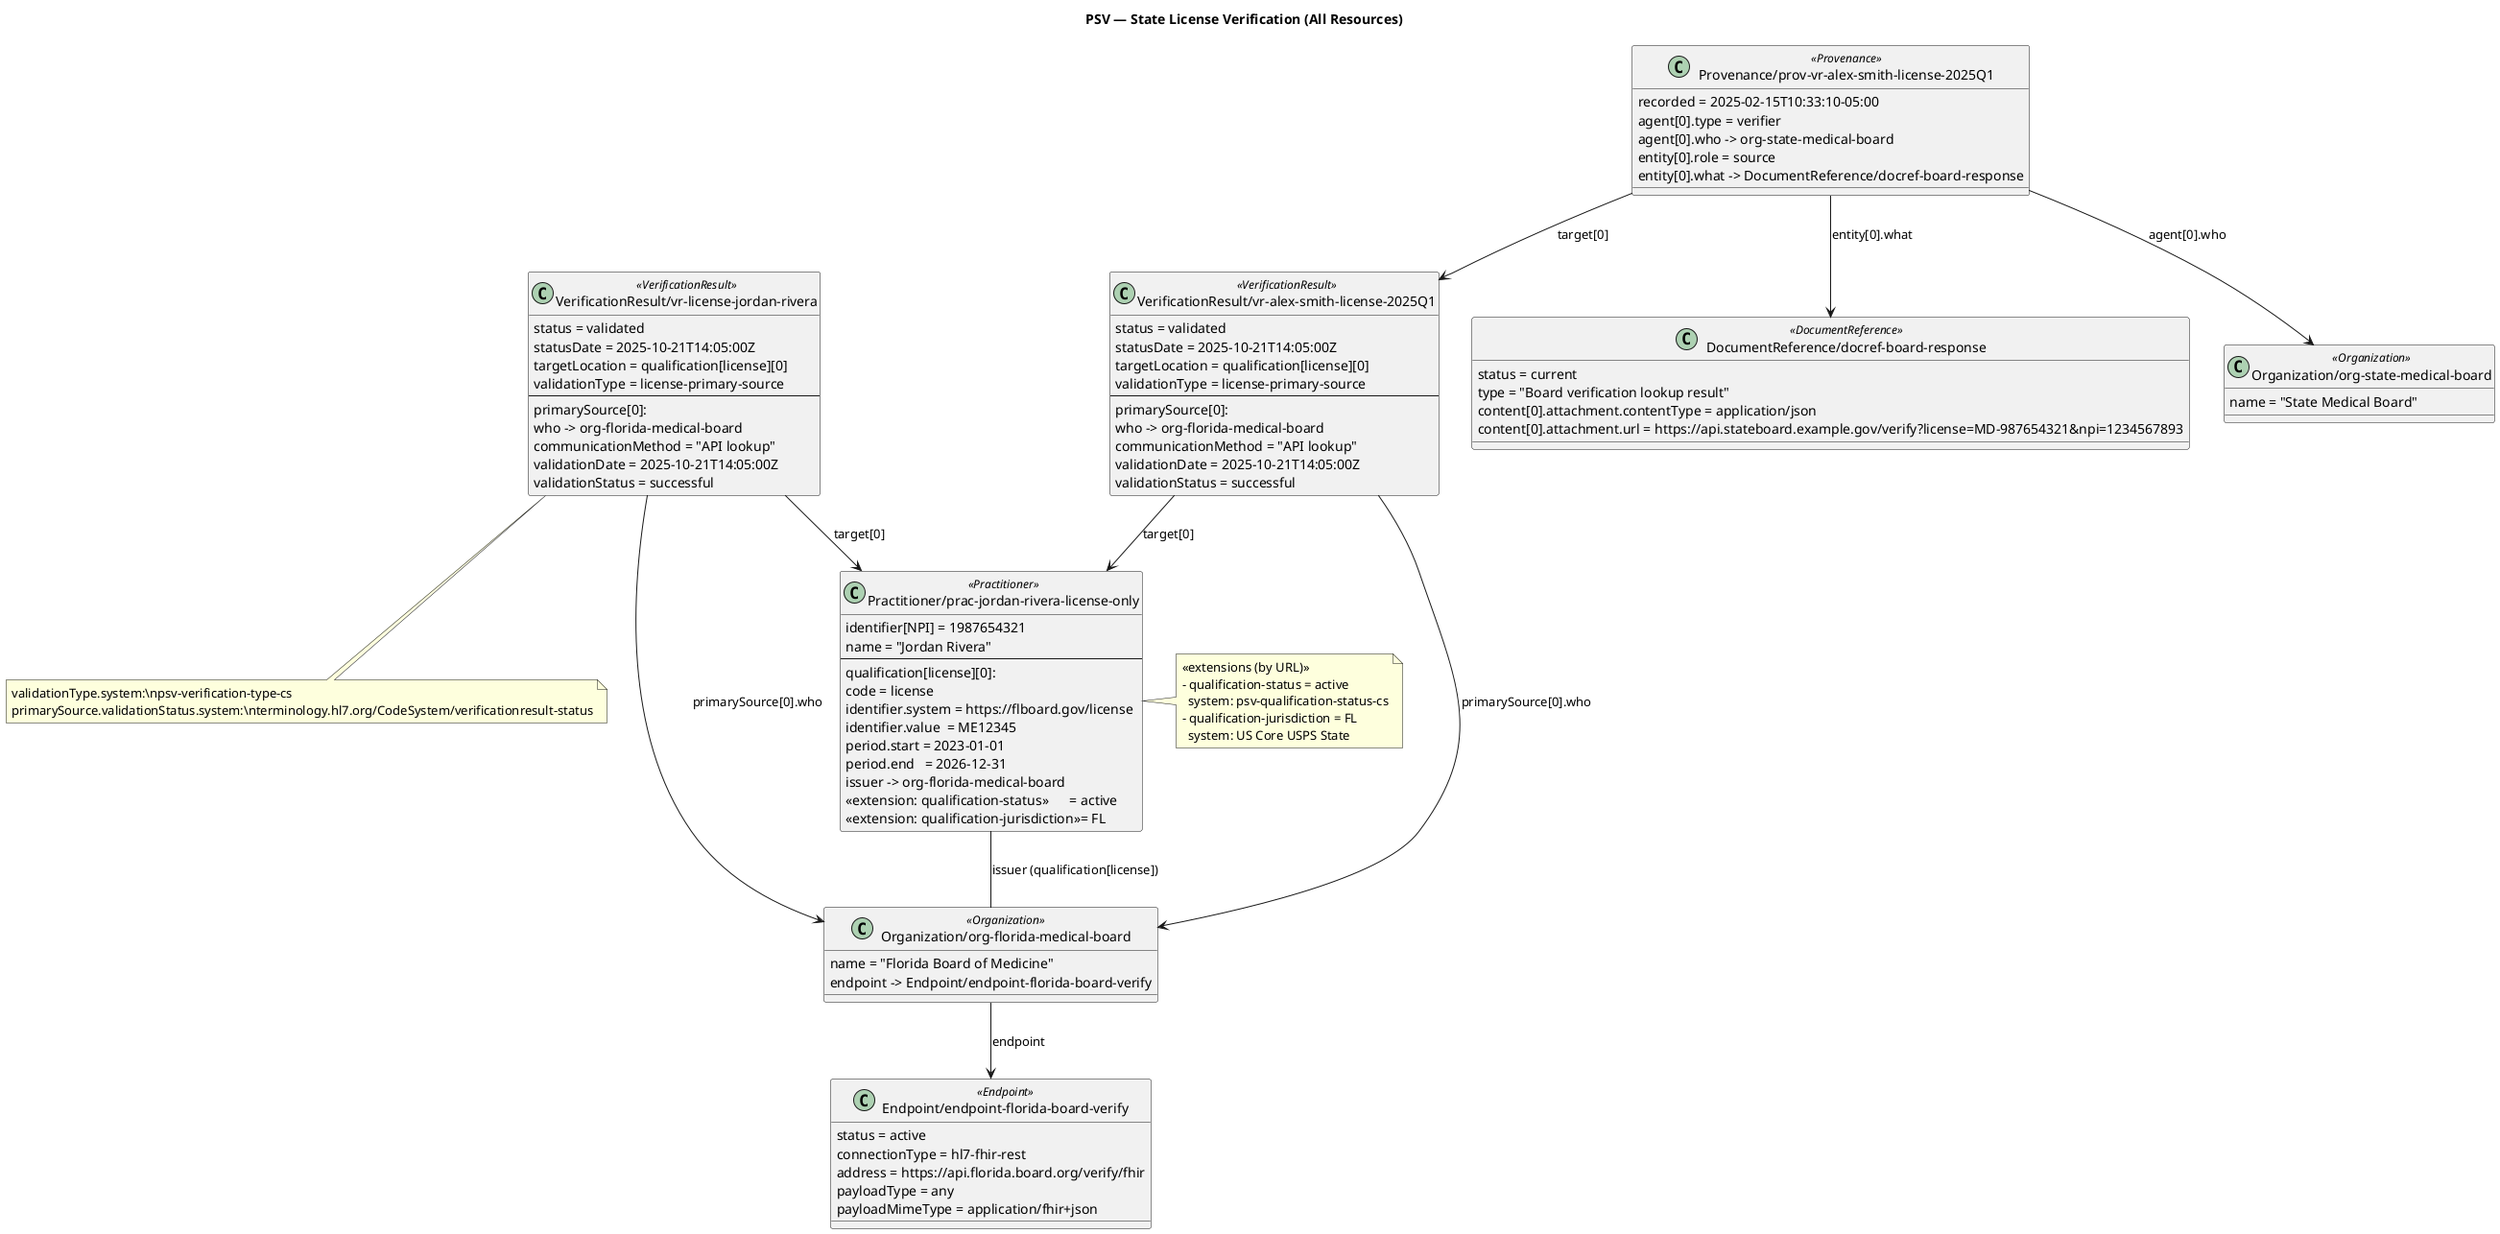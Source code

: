 @startuml
title PSV — State License Verification (All Resources)

/' Resource instances as classes with key fields '/
class "Practitioner/prac-jordan-rivera-license-only" as P <<Practitioner>> {
  identifier[NPI] = 1987654321
  name = "Jordan Rivera"
  --
  qualification[license][0]:
    code = license
    identifier.system = https://flboard.gov/license
    identifier.value  = ME12345
    period.start = 2023-01-01
    period.end   = 2026-12-31
    issuer -> org-florida-medical-board
    <<extension: qualification-status>>      = active
    <<extension: qualification-jurisdiction>>= FL
}

class "Organization/org-florida-medical-board" as FL <<Organization>> {
  name = "Florida Board of Medicine"
  endpoint -> Endpoint/endpoint-florida-board-verify
}

class "Endpoint/endpoint-florida-board-verify" as EFL <<Endpoint>> {
  status = active
  connectionType = hl7-fhir-rest
  address = https://api.florida.board.org/verify/fhir
  payloadType = any
  payloadMimeType = application/fhir+json
}

class "VerificationResult/vr-license-jordan-rivera" as VR1 <<VerificationResult>> {
  status = validated
  statusDate = 2025-10-21T14:05:00Z
  targetLocation = qualification[license][0]
  validationType = license-primary-source
  --
  primarySource[0]:
    who -> org-florida-medical-board
    communicationMethod = "API lookup"
    validationDate = 2025-10-21T14:05:00Z
    validationStatus = successful
}

class "VerificationResult/vr-alex-smith-license-2025Q1" as VR2 <<VerificationResult>> {
  status = validated
  statusDate = 2025-10-21T14:05:00Z
  targetLocation = qualification[license][0]
  validationType = license-primary-source
  --
  primarySource[0]:
    who -> org-florida-medical-board
    communicationMethod = "API lookup"
    validationDate = 2025-10-21T14:05:00Z
    validationStatus = successful
}

class "Provenance/prov-vr-alex-smith-license-2025Q1" as PR <<Provenance>> {
  recorded = 2025-02-15T10:33:10-05:00
  agent[0].type = verifier
  agent[0].who -> org-state-medical-board
  entity[0].role = source
  entity[0].what -> DocumentReference/docref-board-response
}

class "DocumentReference/docref-board-response" as DR <<DocumentReference>> {
  status = current
  type = "Board verification lookup result"
  content[0].attachment.contentType = application/json
  content[0].attachment.url = https://api.stateboard.example.gov/verify?license=MD-987654321&npi=1234567893
}

/' This org is referenced by Provenance.agent.who; include for completeness '/
class "Organization/org-state-medical-board" as SMB <<Organization>> {
  name = "State Medical Board"
}

/' Associations mirroring references '/
P -- FL : issuer (qualification[license])
FL --> EFL : endpoint

VR1 --> P   : target[0]
VR2 --> P   : target[0]
VR1 --> FL  : primarySource[0].who
VR2 --> FL  : primarySource[0].who

PR  --> VR2 : target[0]
PR  --> DR  : entity[0].what
PR  --> SMB : agent[0].who

note right of P
<<extensions (by URL)>>
- qualification-status = active
  system: psv-qualification-status-cs
- qualification-jurisdiction = FL
  system: US Core USPS State
end note

note bottom of VR1
validationType.system:\npsv-verification-type-cs
primarySource.validationStatus.system:\nterminology.hl7.org/CodeSystem/verificationresult-status
end note
@enduml

